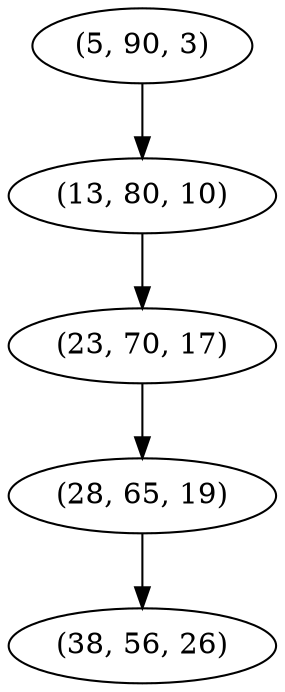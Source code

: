 digraph tree {
    "(5, 90, 3)";
    "(13, 80, 10)";
    "(23, 70, 17)";
    "(28, 65, 19)";
    "(38, 56, 26)";
    "(5, 90, 3)" -> "(13, 80, 10)";
    "(13, 80, 10)" -> "(23, 70, 17)";
    "(23, 70, 17)" -> "(28, 65, 19)";
    "(28, 65, 19)" -> "(38, 56, 26)";
}
